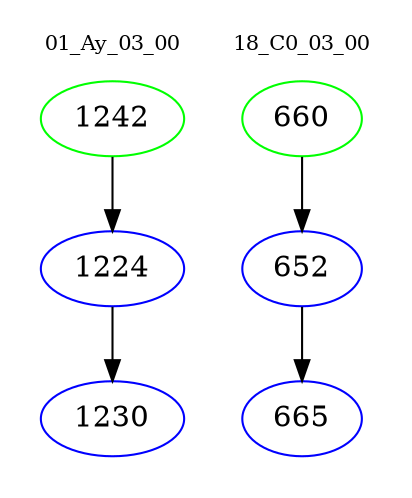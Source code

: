 digraph{
subgraph cluster_0 {
color = white
label = "01_Ay_03_00";
fontsize=10;
T0_1242 [label="1242", color="green"]
T0_1242 -> T0_1224 [color="black"]
T0_1224 [label="1224", color="blue"]
T0_1224 -> T0_1230 [color="black"]
T0_1230 [label="1230", color="blue"]
}
subgraph cluster_1 {
color = white
label = "18_C0_03_00";
fontsize=10;
T1_660 [label="660", color="green"]
T1_660 -> T1_652 [color="black"]
T1_652 [label="652", color="blue"]
T1_652 -> T1_665 [color="black"]
T1_665 [label="665", color="blue"]
}
}
